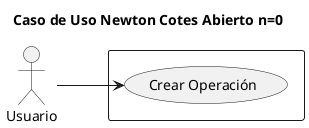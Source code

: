 @startuml

title Caso de Uso Newton Cotes Abierto n=0

left to right direction

actor Usuario as user

rectangle  {
    usecase "Crear Operación" as crear
}

user --> crear: ""

@enduml